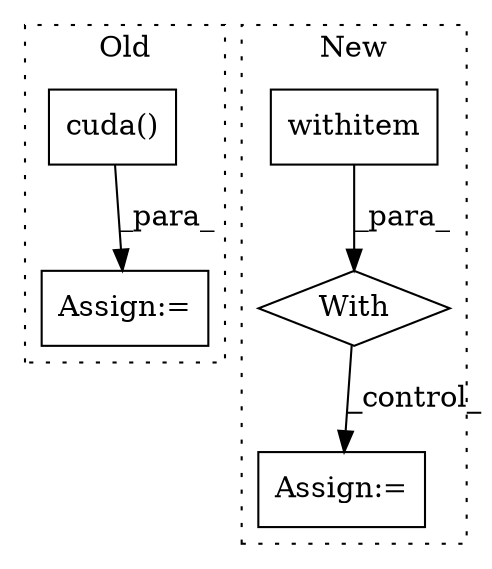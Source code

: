 digraph G {
subgraph cluster0 {
1 [label="cuda()" a="75" s="1546,1567" l="11,1" shape="box"];
4 [label="Assign:=" a="68" s="1529" l="17" shape="box"];
label = "Old";
style="dotted";
}
subgraph cluster1 {
2 [label="withitem" a="49" s="3054" l="8" shape="box"];
3 [label="With" a="39" s="3049,3062" l="5,21" shape="diamond"];
5 [label="Assign:=" a="68" s="3091" l="18" shape="box"];
label = "New";
style="dotted";
}
1 -> 4 [label="_para_"];
2 -> 3 [label="_para_"];
3 -> 5 [label="_control_"];
}
